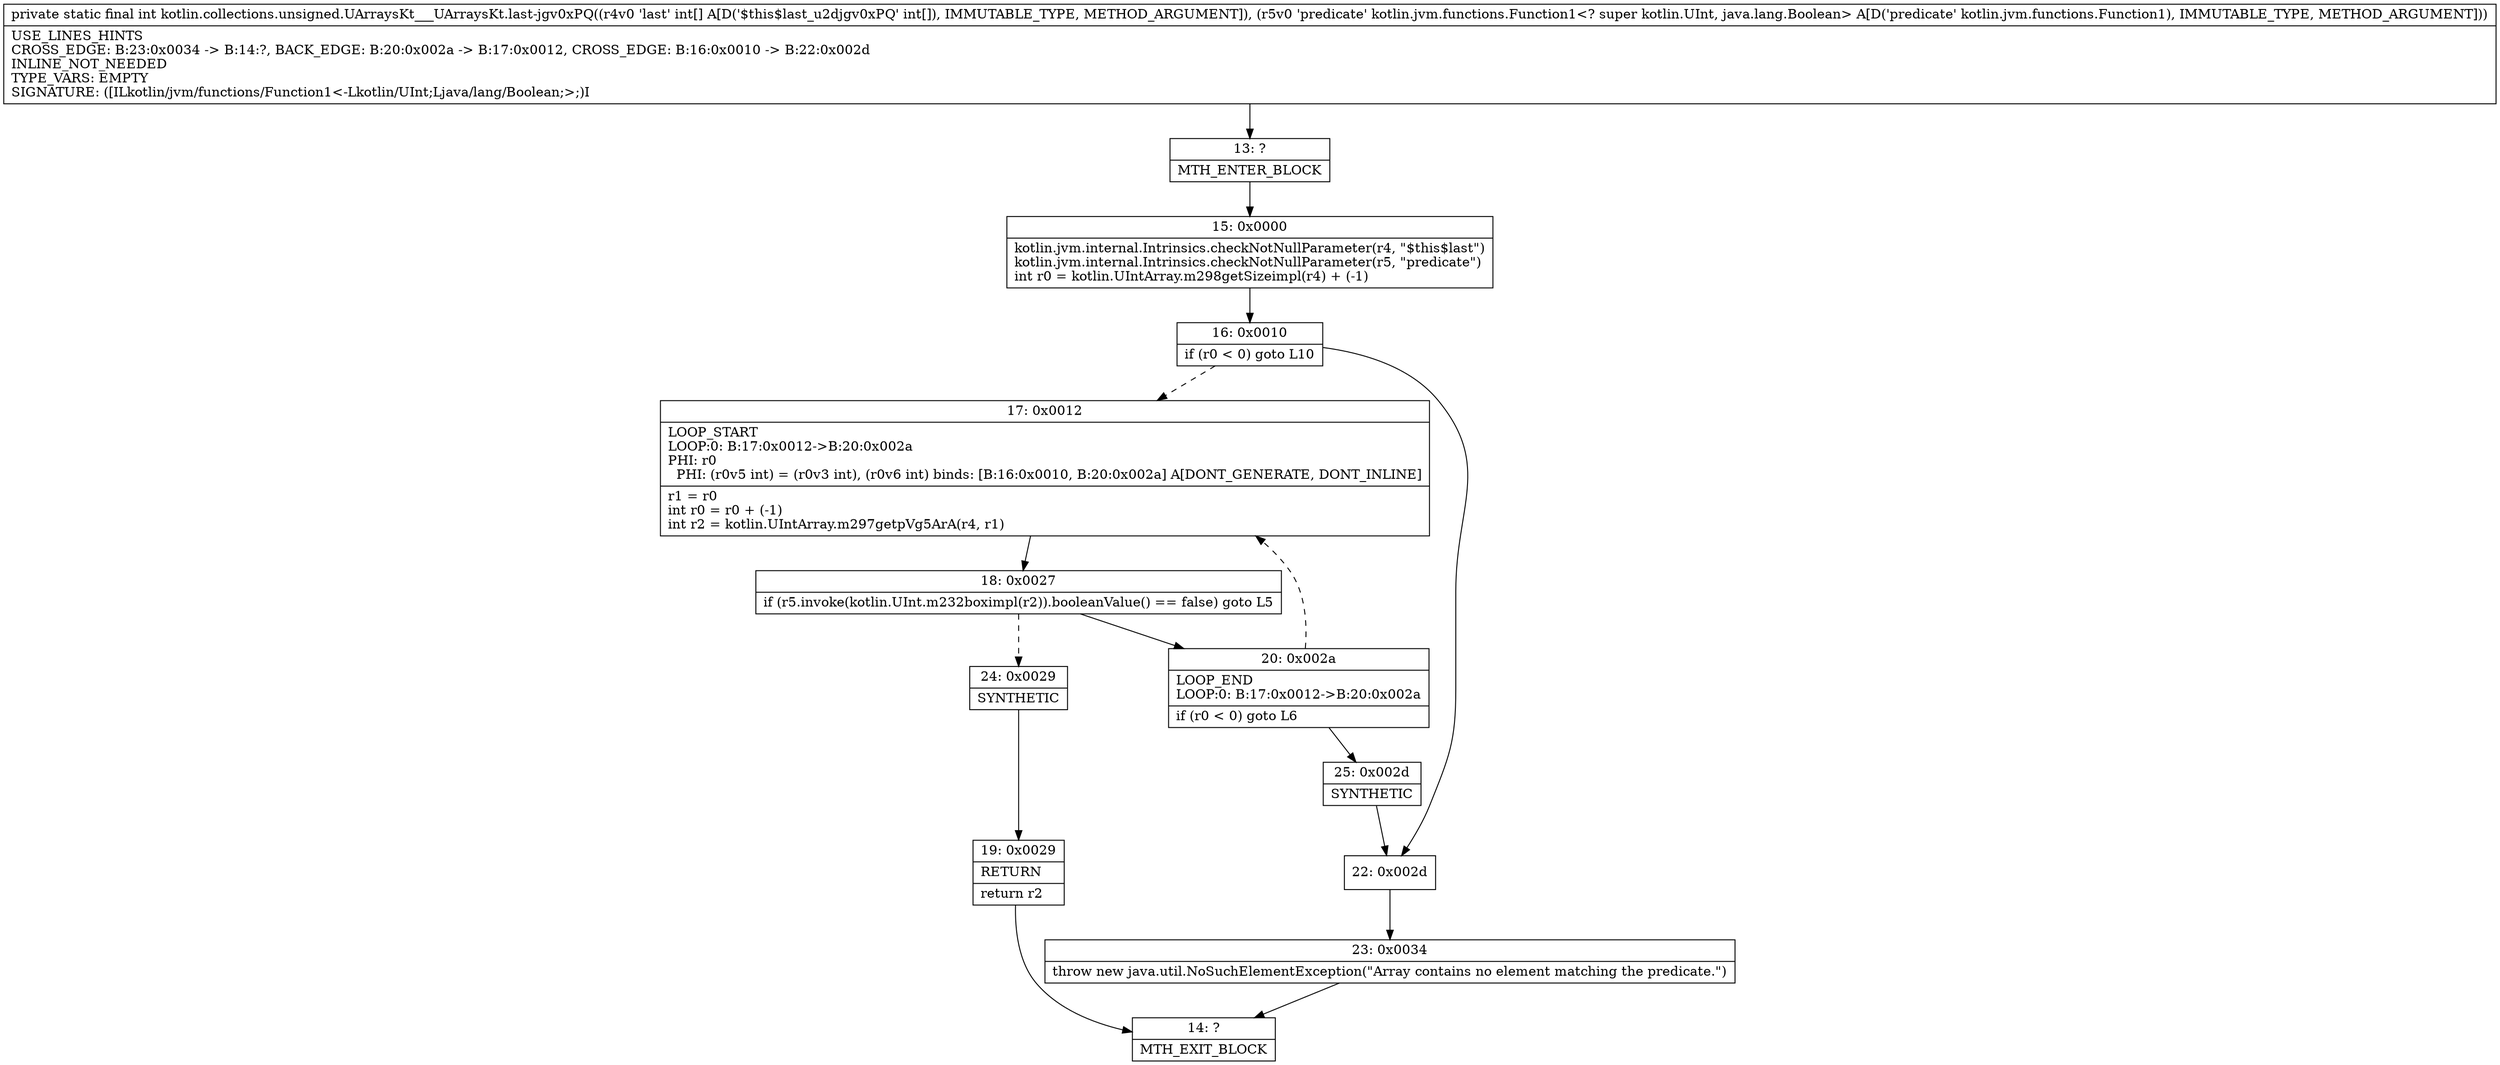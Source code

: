 digraph "CFG forkotlin.collections.unsigned.UArraysKt___UArraysKt.last\-jgv0xPQ([ILkotlin\/jvm\/functions\/Function1;)I" {
Node_13 [shape=record,label="{13\:\ ?|MTH_ENTER_BLOCK\l}"];
Node_15 [shape=record,label="{15\:\ 0x0000|kotlin.jvm.internal.Intrinsics.checkNotNullParameter(r4, \"$this$last\")\lkotlin.jvm.internal.Intrinsics.checkNotNullParameter(r5, \"predicate\")\lint r0 = kotlin.UIntArray.m298getSizeimpl(r4) + (\-1)\l}"];
Node_16 [shape=record,label="{16\:\ 0x0010|if (r0 \< 0) goto L10\l}"];
Node_17 [shape=record,label="{17\:\ 0x0012|LOOP_START\lLOOP:0: B:17:0x0012\-\>B:20:0x002a\lPHI: r0 \l  PHI: (r0v5 int) = (r0v3 int), (r0v6 int) binds: [B:16:0x0010, B:20:0x002a] A[DONT_GENERATE, DONT_INLINE]\l|r1 = r0\lint r0 = r0 + (\-1)\lint r2 = kotlin.UIntArray.m297getpVg5ArA(r4, r1)\l}"];
Node_18 [shape=record,label="{18\:\ 0x0027|if (r5.invoke(kotlin.UInt.m232boximpl(r2)).booleanValue() == false) goto L5\l}"];
Node_20 [shape=record,label="{20\:\ 0x002a|LOOP_END\lLOOP:0: B:17:0x0012\-\>B:20:0x002a\l|if (r0 \< 0) goto L6\l}"];
Node_25 [shape=record,label="{25\:\ 0x002d|SYNTHETIC\l}"];
Node_24 [shape=record,label="{24\:\ 0x0029|SYNTHETIC\l}"];
Node_19 [shape=record,label="{19\:\ 0x0029|RETURN\l|return r2\l}"];
Node_14 [shape=record,label="{14\:\ ?|MTH_EXIT_BLOCK\l}"];
Node_22 [shape=record,label="{22\:\ 0x002d}"];
Node_23 [shape=record,label="{23\:\ 0x0034|throw new java.util.NoSuchElementException(\"Array contains no element matching the predicate.\")\l}"];
MethodNode[shape=record,label="{private static final int kotlin.collections.unsigned.UArraysKt___UArraysKt.last\-jgv0xPQ((r4v0 'last' int[] A[D('$this$last_u2djgv0xPQ' int[]), IMMUTABLE_TYPE, METHOD_ARGUMENT]), (r5v0 'predicate' kotlin.jvm.functions.Function1\<? super kotlin.UInt, java.lang.Boolean\> A[D('predicate' kotlin.jvm.functions.Function1), IMMUTABLE_TYPE, METHOD_ARGUMENT]))  | USE_LINES_HINTS\lCROSS_EDGE: B:23:0x0034 \-\> B:14:?, BACK_EDGE: B:20:0x002a \-\> B:17:0x0012, CROSS_EDGE: B:16:0x0010 \-\> B:22:0x002d\lINLINE_NOT_NEEDED\lTYPE_VARS: EMPTY\lSIGNATURE: ([ILkotlin\/jvm\/functions\/Function1\<\-Lkotlin\/UInt;Ljava\/lang\/Boolean;\>;)I\l}"];
MethodNode -> Node_13;Node_13 -> Node_15;
Node_15 -> Node_16;
Node_16 -> Node_17[style=dashed];
Node_16 -> Node_22;
Node_17 -> Node_18;
Node_18 -> Node_20;
Node_18 -> Node_24[style=dashed];
Node_20 -> Node_17[style=dashed];
Node_20 -> Node_25;
Node_25 -> Node_22;
Node_24 -> Node_19;
Node_19 -> Node_14;
Node_22 -> Node_23;
Node_23 -> Node_14;
}


